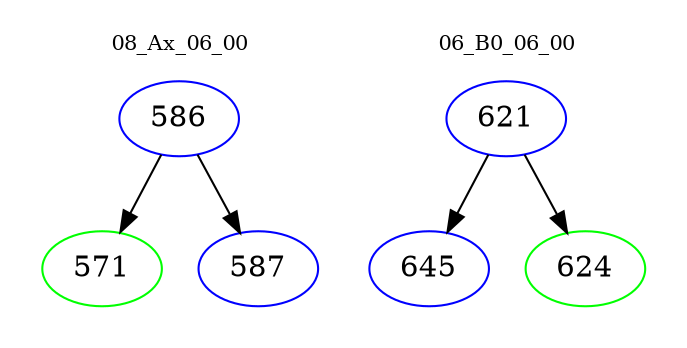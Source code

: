 digraph{
subgraph cluster_0 {
color = white
label = "08_Ax_06_00";
fontsize=10;
T0_586 [label="586", color="blue"]
T0_586 -> T0_571 [color="black"]
T0_571 [label="571", color="green"]
T0_586 -> T0_587 [color="black"]
T0_587 [label="587", color="blue"]
}
subgraph cluster_1 {
color = white
label = "06_B0_06_00";
fontsize=10;
T1_621 [label="621", color="blue"]
T1_621 -> T1_645 [color="black"]
T1_645 [label="645", color="blue"]
T1_621 -> T1_624 [color="black"]
T1_624 [label="624", color="green"]
}
}
